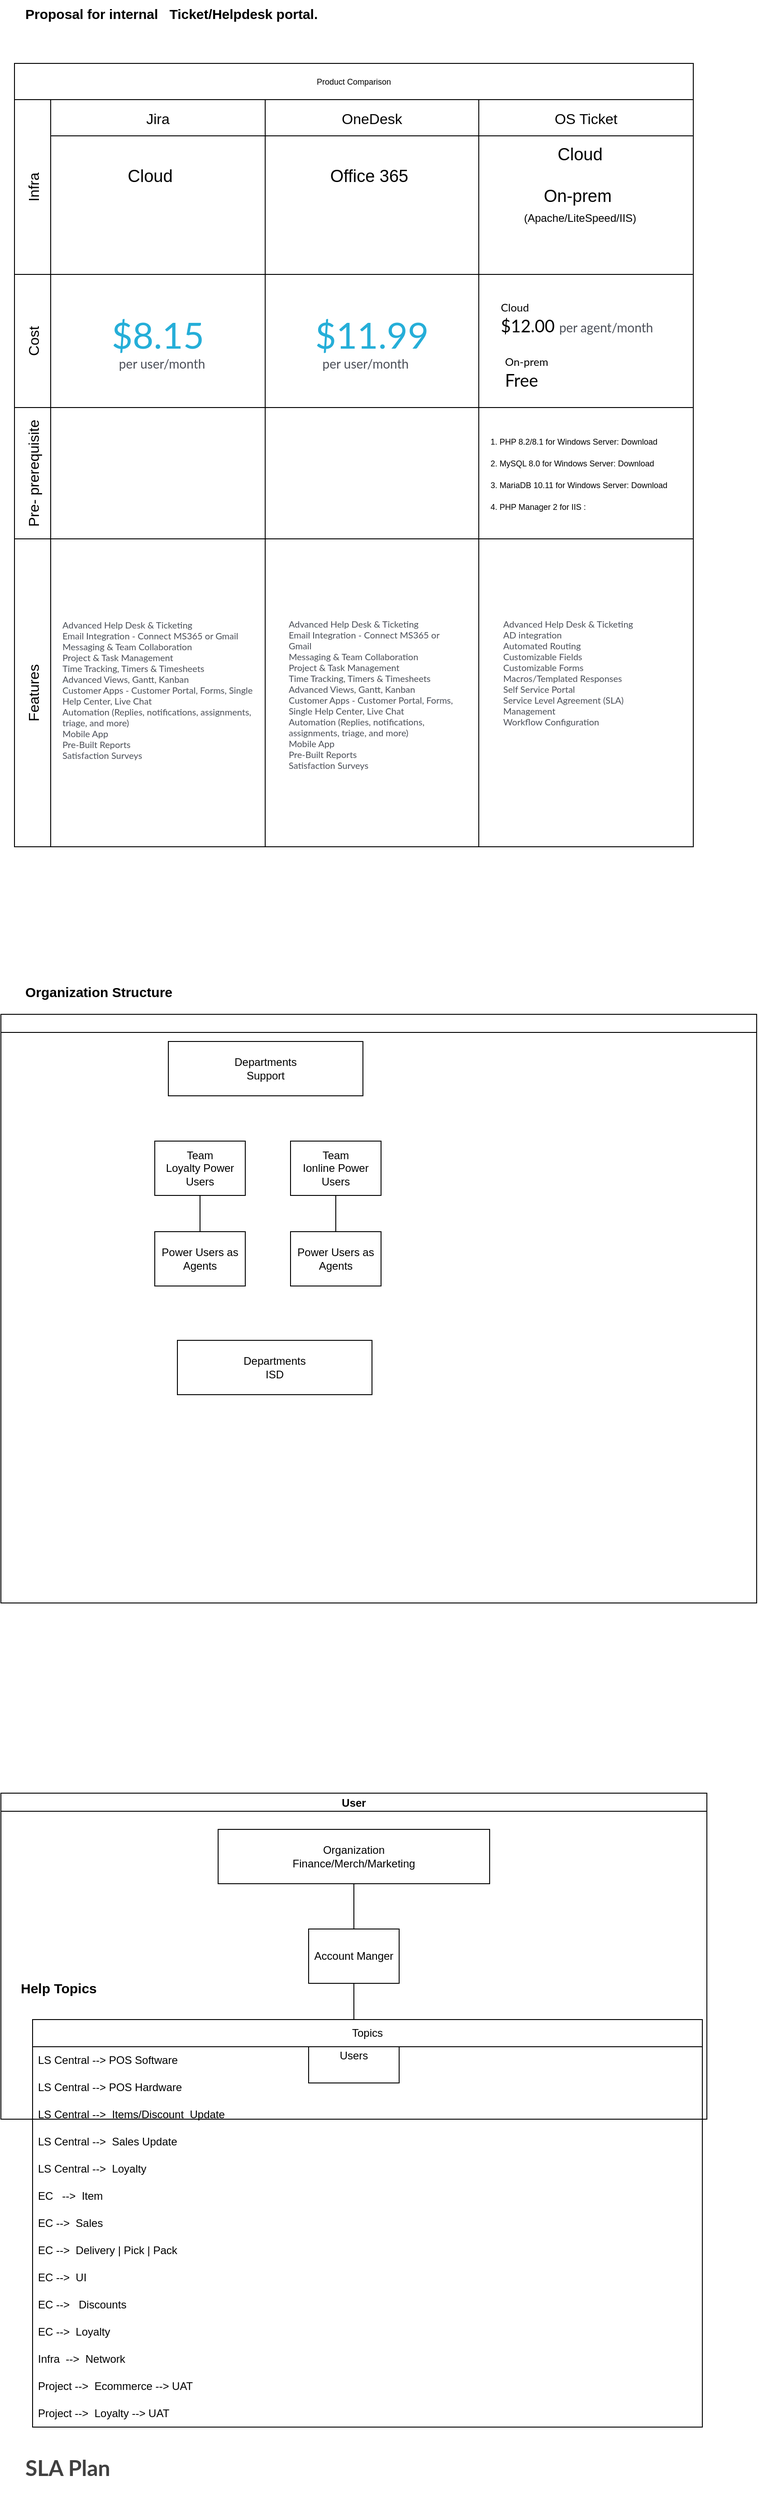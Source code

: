 <mxfile version="24.6.4" type="github">
  <diagram name="Page-1" id="pJ8fOiVkHBEaYPMJXqZk">
    <mxGraphModel dx="1434" dy="1872" grid="1" gridSize="10" guides="1" tooltips="1" connect="1" arrows="1" fold="1" page="1" pageScale="1" pageWidth="850" pageHeight="1100" math="0" shadow="0">
      <root>
        <mxCell id="0" />
        <mxCell id="1" parent="0" />
        <mxCell id="9nB0Sxq_VMk9R8gdbDKS-1" value="Proposal for internal&amp;nbsp; &amp;nbsp;Ticket/Helpdesk portal." style="text;strokeColor=none;align=left;fillColor=none;html=1;verticalAlign=middle;whiteSpace=wrap;rounded=0;fontSize=15;fontStyle=1" parent="1" vertex="1">
          <mxGeometry x="40" y="-1050" width="380" height="30" as="geometry" />
        </mxCell>
        <mxCell id="9nB0Sxq_VMk9R8gdbDKS-63" value="Product Comparison" style="shape=table;childLayout=tableLayout;startSize=40;collapsible=0;recursiveResize=0;expand=0;fontSize=9;" parent="1" vertex="1">
          <mxGeometry x="30" y="-980" width="750" height="865" as="geometry" />
        </mxCell>
        <mxCell id="9nB0Sxq_VMk9R8gdbDKS-64" value="Infra" style="shape=tableRow;horizontal=0;swimlaneHead=0;swimlaneBody=0;top=0;left=0;strokeColor=inherit;bottom=0;right=0;dropTarget=0;fontStyle=0;fillColor=none;points=[[0,0.5],[1,0.5]];portConstraint=eastwest;startSize=40;collapsible=0;recursiveResize=0;expand=0;fontSize=16;" parent="9nB0Sxq_VMk9R8gdbDKS-63" vertex="1">
          <mxGeometry y="40" width="750" height="193" as="geometry" />
        </mxCell>
        <mxCell id="9nB0Sxq_VMk9R8gdbDKS-65" value="Jira" style="swimlane;swimlaneHead=0;swimlaneBody=0;fontStyle=0;strokeColor=inherit;connectable=0;fillColor=none;startSize=40;collapsible=0;recursiveResize=0;expand=0;fontSize=16;" parent="9nB0Sxq_VMk9R8gdbDKS-64" vertex="1">
          <mxGeometry x="40" width="237" height="193" as="geometry">
            <mxRectangle width="237" height="193" as="alternateBounds" />
          </mxGeometry>
        </mxCell>
        <mxCell id="9nB0Sxq_VMk9R8gdbDKS-76" value="Cloud" style="text;strokeColor=none;align=center;fillColor=none;html=1;verticalAlign=middle;whiteSpace=wrap;rounded=0;fontSize=19;" parent="9nB0Sxq_VMk9R8gdbDKS-65" vertex="1">
          <mxGeometry x="80" y="70" width="60" height="30" as="geometry" />
        </mxCell>
        <mxCell id="9nB0Sxq_VMk9R8gdbDKS-66" value="OneDesk" style="swimlane;swimlaneHead=0;swimlaneBody=0;fontStyle=0;strokeColor=inherit;connectable=0;fillColor=none;startSize=40;collapsible=0;recursiveResize=0;expand=0;fontSize=16;" parent="9nB0Sxq_VMk9R8gdbDKS-64" vertex="1">
          <mxGeometry x="277" width="236" height="193" as="geometry">
            <mxRectangle width="236" height="193" as="alternateBounds" />
          </mxGeometry>
        </mxCell>
        <mxCell id="9nB0Sxq_VMk9R8gdbDKS-78" value="Office 365" style="text;strokeColor=none;align=center;fillColor=none;html=1;verticalAlign=middle;whiteSpace=wrap;rounded=0;fontSize=19;" parent="9nB0Sxq_VMk9R8gdbDKS-66" vertex="1">
          <mxGeometry x="60" y="70" width="110" height="30" as="geometry" />
        </mxCell>
        <mxCell id="9nB0Sxq_VMk9R8gdbDKS-67" value="OS Ticket" style="swimlane;swimlaneHead=0;swimlaneBody=0;fontStyle=0;strokeColor=inherit;connectable=0;fillColor=none;startSize=40;collapsible=0;recursiveResize=0;expand=0;fontSize=16;" parent="9nB0Sxq_VMk9R8gdbDKS-64" vertex="1">
          <mxGeometry x="513" width="237" height="193" as="geometry">
            <mxRectangle width="237" height="193" as="alternateBounds" />
          </mxGeometry>
        </mxCell>
        <mxCell id="9nB0Sxq_VMk9R8gdbDKS-85" value="Cloud&lt;br&gt;&lt;br&gt;On-prem&amp;nbsp;&lt;br&gt;&lt;font style=&quot;font-size: 12px;&quot;&gt;(Apache/LiteSpeed/IIS)&lt;/font&gt;" style="text;strokeColor=none;align=center;fillColor=none;html=1;verticalAlign=middle;whiteSpace=wrap;rounded=0;fontSize=19;" parent="9nB0Sxq_VMk9R8gdbDKS-67" vertex="1">
          <mxGeometry x="27" y="80" width="170" height="30" as="geometry" />
        </mxCell>
        <mxCell id="9nB0Sxq_VMk9R8gdbDKS-68" value="Cost" style="shape=tableRow;horizontal=0;swimlaneHead=0;swimlaneBody=0;top=0;left=0;strokeColor=inherit;bottom=0;right=0;dropTarget=0;fontStyle=0;fillColor=none;points=[[0,0.5],[1,0.5]];portConstraint=eastwest;startSize=40;collapsible=0;recursiveResize=0;expand=0;fontSize=16;" parent="9nB0Sxq_VMk9R8gdbDKS-63" vertex="1">
          <mxGeometry y="233" width="750" height="147" as="geometry" />
        </mxCell>
        <mxCell id="9nB0Sxq_VMk9R8gdbDKS-69" value="" style="swimlane;swimlaneHead=0;swimlaneBody=0;fontStyle=0;connectable=0;strokeColor=inherit;fillColor=none;startSize=0;collapsible=0;recursiveResize=0;expand=0;fontSize=16;" parent="9nB0Sxq_VMk9R8gdbDKS-68" vertex="1">
          <mxGeometry x="40" width="237" height="147" as="geometry">
            <mxRectangle width="237" height="147" as="alternateBounds" />
          </mxGeometry>
        </mxCell>
        <mxCell id="9nB0Sxq_VMk9R8gdbDKS-88" value="&lt;div style=&quot;box-sizing: border-box; font-family: Lato, sans-serif; transition: all 1s ease 0s; color: rgb(37, 174, 216); font-size: 40px; text-align: start; background-color: rgb(255, 255, 255);&quot; class=&quot;od-pricing-plan-per-user-price&quot; id=&quot;od-pricing-plan-standard-per-user-price&quot;&gt;$8.15&lt;/div&gt;&lt;div style=&quot;box-sizing: border-box; font-family: Lato, sans-serif; transition: all 1s ease 0s; font-size: 14px; padding-left: 8px; color: rgb(75, 79, 88); text-align: start; background-color: rgb(255, 255, 255);&quot; class=&quot;od-pricing-plan-per-user-month&quot;&gt;per user/month&lt;/div&gt;" style="text;strokeColor=none;align=center;fillColor=none;html=1;verticalAlign=middle;whiteSpace=wrap;rounded=0;fontSize=19;" parent="9nB0Sxq_VMk9R8gdbDKS-69" vertex="1">
          <mxGeometry x="48.5" y="60" width="140" height="30" as="geometry" />
        </mxCell>
        <mxCell id="9nB0Sxq_VMk9R8gdbDKS-70" value="" style="swimlane;swimlaneHead=0;swimlaneBody=0;fontStyle=0;connectable=0;strokeColor=inherit;fillColor=none;startSize=0;collapsible=0;recursiveResize=0;expand=0;fontSize=16;" parent="9nB0Sxq_VMk9R8gdbDKS-68" vertex="1">
          <mxGeometry x="277" width="236" height="147" as="geometry">
            <mxRectangle width="236" height="147" as="alternateBounds" />
          </mxGeometry>
        </mxCell>
        <mxCell id="9nB0Sxq_VMk9R8gdbDKS-87" value="&lt;div style=&quot;box-sizing: border-box; font-family: Lato, sans-serif; transition: all 1s ease 0s; color: rgb(37, 174, 216); font-size: 40px; text-align: start; background-color: rgb(255, 255, 255);&quot; class=&quot;od-pricing-plan-per-user-price&quot; id=&quot;od-pricing-plan-standard-per-user-price&quot;&gt;$11.99&lt;/div&gt;&lt;div style=&quot;box-sizing: border-box; font-family: Lato, sans-serif; transition: all 1s ease 0s; font-size: 14px; padding-left: 8px; color: rgb(75, 79, 88); text-align: start; background-color: rgb(255, 255, 255);&quot; class=&quot;od-pricing-plan-per-user-month&quot;&gt;per user/month&lt;/div&gt;" style="text;strokeColor=none;align=center;fillColor=none;html=1;verticalAlign=middle;whiteSpace=wrap;rounded=0;fontSize=19;" parent="9nB0Sxq_VMk9R8gdbDKS-70" vertex="1">
          <mxGeometry x="48" y="60" width="140" height="30" as="geometry" />
        </mxCell>
        <mxCell id="9nB0Sxq_VMk9R8gdbDKS-71" value="" style="swimlane;swimlaneHead=0;swimlaneBody=0;fontStyle=0;connectable=0;strokeColor=inherit;fillColor=none;startSize=0;collapsible=0;recursiveResize=0;expand=0;fontSize=16;align=left;" parent="9nB0Sxq_VMk9R8gdbDKS-68" vertex="1">
          <mxGeometry x="513" width="237" height="147" as="geometry">
            <mxRectangle width="237" height="147" as="alternateBounds" />
          </mxGeometry>
        </mxCell>
        <mxCell id="9nB0Sxq_VMk9R8gdbDKS-89" value="&lt;div style=&quot;box-sizing: border-box; font-family: Lato, sans-serif; transition: all 1s ease 0s; text-align: start; background-color: rgb(255, 255, 255);&quot; class=&quot;od-pricing-plan-per-user-price&quot; id=&quot;od-pricing-plan-standard-per-user-price&quot;&gt;&lt;span style=&quot;font-size: 12px;&quot;&gt;Cloud&lt;/span&gt;&lt;br&gt;$12.00&amp;nbsp;&lt;span style=&quot;color: rgb(75, 79, 88); font-size: 14px;&quot;&gt;per agent/month&lt;/span&gt;&lt;/div&gt;" style="text;strokeColor=none;align=center;fillColor=none;html=1;verticalAlign=middle;whiteSpace=wrap;rounded=0;fontSize=19;" parent="9nB0Sxq_VMk9R8gdbDKS-71" vertex="1">
          <mxGeometry x="7" y="30" width="203" height="30" as="geometry" />
        </mxCell>
        <mxCell id="9nB0Sxq_VMk9R8gdbDKS-90" value="&lt;div style=&quot;box-sizing: border-box; font-family: Lato, sans-serif; transition: all 1s ease 0s; background-color: rgb(255, 255, 255);&quot; class=&quot;od-pricing-plan-per-user-price&quot; id=&quot;od-pricing-plan-standard-per-user-price&quot;&gt;&lt;span style=&quot;font-size: 12px;&quot;&gt;On-prem&amp;nbsp;&lt;/span&gt;&lt;br&gt;Free&lt;/div&gt;" style="text;strokeColor=none;align=left;fillColor=none;html=1;verticalAlign=middle;whiteSpace=wrap;rounded=0;fontSize=19;" parent="9nB0Sxq_VMk9R8gdbDKS-71" vertex="1">
          <mxGeometry x="27" y="90" width="143" height="30" as="geometry" />
        </mxCell>
        <mxCell id="9nB0Sxq_VMk9R8gdbDKS-72" value="Pre- prerequisite" style="shape=tableRow;horizontal=0;swimlaneHead=0;swimlaneBody=0;top=0;left=0;strokeColor=inherit;bottom=0;right=0;dropTarget=0;fontStyle=0;fillColor=none;points=[[0,0.5],[1,0.5]];portConstraint=eastwest;startSize=40;collapsible=0;recursiveResize=0;expand=0;fontSize=16;" parent="9nB0Sxq_VMk9R8gdbDKS-63" vertex="1">
          <mxGeometry y="380" width="750" height="145" as="geometry" />
        </mxCell>
        <mxCell id="9nB0Sxq_VMk9R8gdbDKS-73" value="" style="swimlane;swimlaneHead=0;swimlaneBody=0;fontStyle=0;connectable=0;strokeColor=inherit;fillColor=none;startSize=0;collapsible=0;recursiveResize=0;expand=0;fontSize=16;" parent="9nB0Sxq_VMk9R8gdbDKS-72" vertex="1">
          <mxGeometry x="40" width="237" height="145" as="geometry">
            <mxRectangle width="237" height="145" as="alternateBounds" />
          </mxGeometry>
        </mxCell>
        <mxCell id="9nB0Sxq_VMk9R8gdbDKS-74" value="" style="swimlane;swimlaneHead=0;swimlaneBody=0;fontStyle=0;connectable=0;strokeColor=inherit;fillColor=none;startSize=0;collapsible=0;recursiveResize=0;expand=0;fontSize=16;" parent="9nB0Sxq_VMk9R8gdbDKS-72" vertex="1">
          <mxGeometry x="277" width="236" height="145" as="geometry">
            <mxRectangle width="236" height="145" as="alternateBounds" />
          </mxGeometry>
        </mxCell>
        <mxCell id="9nB0Sxq_VMk9R8gdbDKS-75" value="" style="swimlane;swimlaneHead=0;swimlaneBody=0;fontStyle=0;connectable=0;strokeColor=inherit;fillColor=none;startSize=0;collapsible=0;recursiveResize=0;expand=0;fontSize=7;align=left;" parent="9nB0Sxq_VMk9R8gdbDKS-72" vertex="1">
          <mxGeometry x="513" width="237" height="145" as="geometry">
            <mxRectangle width="237" height="145" as="alternateBounds" />
          </mxGeometry>
        </mxCell>
        <mxCell id="9nB0Sxq_VMk9R8gdbDKS-95" value="&lt;ol style=&quot;box-sizing: border-box; font-family: Helvetica, Calibri, Arial; margin: 0px 0px 24px; padding: 0px; list-style-position: initial; list-style-image: initial; line-height: 24px; font-size: 9px;&quot; class=&quot;arabic simple&quot;&gt;&lt;li style=&quot;box-sizing: border-box; list-style: decimal; margin-left: 24px; font-size: 9px;&quot;&gt;PHP 8.2/8.1 for Windows Server:&amp;nbsp;Download&lt;/li&gt;&lt;li style=&quot;box-sizing: border-box; list-style: decimal; margin-left: 24px; font-size: 9px;&quot;&gt;MySQL 8.0 for Windows Server:&amp;nbsp;Download&lt;/li&gt;&lt;li style=&quot;box-sizing: border-box; list-style: decimal; margin-left: 24px; font-size: 9px;&quot;&gt;MariaDB 10.11 for Windows Server:&amp;nbsp;Download&lt;/li&gt;&lt;li style=&quot;box-sizing: border-box; list-style: decimal; margin-left: 24px; font-size: 9px;&quot;&gt;PHP Manager 2 for IIS :&amp;nbsp;&lt;/li&gt;&lt;/ol&gt;" style="text;strokeColor=none;align=left;fillColor=none;html=1;verticalAlign=middle;rounded=0;fontSize=9;labelBackgroundColor=none;fontColor=default;" parent="9nB0Sxq_VMk9R8gdbDKS-75" vertex="1">
          <mxGeometry x="-3" y="20" width="280" height="130" as="geometry" />
        </mxCell>
        <mxCell id="9nB0Sxq_VMk9R8gdbDKS-91" value="Features" style="shape=tableRow;horizontal=0;swimlaneHead=0;swimlaneBody=0;top=0;left=0;strokeColor=inherit;bottom=0;right=0;dropTarget=0;fontStyle=0;fillColor=none;points=[[0,0.5],[1,0.5]];portConstraint=eastwest;startSize=40;collapsible=0;recursiveResize=0;expand=0;fontSize=16;" parent="9nB0Sxq_VMk9R8gdbDKS-63" vertex="1">
          <mxGeometry y="525" width="750" height="340" as="geometry" />
        </mxCell>
        <mxCell id="9nB0Sxq_VMk9R8gdbDKS-92" value="" style="swimlane;swimlaneHead=0;swimlaneBody=0;fontStyle=0;connectable=0;strokeColor=inherit;fillColor=none;startSize=0;collapsible=0;recursiveResize=0;expand=0;fontSize=16;" parent="9nB0Sxq_VMk9R8gdbDKS-91" vertex="1">
          <mxGeometry x="40" width="237" height="340" as="geometry">
            <mxRectangle width="237" height="340" as="alternateBounds" />
          </mxGeometry>
        </mxCell>
        <mxCell id="9nB0Sxq_VMk9R8gdbDKS-97" value="&lt;div style=&quot;box-sizing: border-box; font-family: Lato, sans-serif; transition: all 1s ease 0s; margin-bottom: 18px; margin-left: 15px; font-size: 10px; color: rgb(75, 79, 88); text-align: start; background-color: rgb(255, 255, 255);&quot; class=&quot;od-pricing-plan-plan-feature-row-container&quot;&gt;&lt;div style=&quot;box-sizing: border-box; transition: all 1s ease 0s; padding-right: 5px; text-overflow: ellipsis; overflow: hidden; font-size: 10px;&quot;&gt;Advanced Help Desk &amp;amp; Ticketing &lt;br style=&quot;font-size: 10px;&quot;&gt;Email Integration - Connect MS365 or Gmail &lt;br style=&quot;font-size: 10px;&quot;&gt;Messaging &amp;amp; Team Collaboration &lt;br style=&quot;font-size: 10px;&quot;&gt;Project &amp;amp; Task Management &lt;br style=&quot;font-size: 10px;&quot;&gt;Time Tracking, Timers &amp;amp; Timesheets &lt;br style=&quot;font-size: 10px;&quot;&gt;Advanced Views, Gantt, Kanban &lt;br style=&quot;font-size: 10px;&quot;&gt;Customer Apps - Customer Portal, Forms, Single Help Center, Live Chat &lt;br style=&quot;font-size: 10px;&quot;&gt;Automation (Replies, notifications, assignments, triage, and more) &lt;br style=&quot;font-size: 10px;&quot;&gt;Mobile App &lt;br style=&quot;font-size: 10px;&quot;&gt;Pre-Built Reports &lt;br style=&quot;font-size: 10px;&quot;&gt;Satisfaction Surveys&amp;nbsp;&lt;/div&gt;&lt;/div&gt;" style="text;strokeColor=none;align=center;fillColor=none;html=1;verticalAlign=middle;whiteSpace=wrap;rounded=0;fontSize=10;" parent="9nB0Sxq_VMk9R8gdbDKS-92" vertex="1">
          <mxGeometry x="-3" y="60" width="240" height="230" as="geometry" />
        </mxCell>
        <mxCell id="9nB0Sxq_VMk9R8gdbDKS-93" value="" style="swimlane;swimlaneHead=0;swimlaneBody=0;fontStyle=0;connectable=0;strokeColor=inherit;fillColor=none;startSize=0;collapsible=0;recursiveResize=0;expand=0;fontSize=16;" parent="9nB0Sxq_VMk9R8gdbDKS-91" vertex="1">
          <mxGeometry x="277" width="236" height="340" as="geometry">
            <mxRectangle width="236" height="340" as="alternateBounds" />
          </mxGeometry>
        </mxCell>
        <mxCell id="9nB0Sxq_VMk9R8gdbDKS-105" value="&lt;div style=&quot;box-sizing: border-box; font-family: Lato, sans-serif; transition: all 1s ease 0s; margin-bottom: 18px; margin-left: 15px; font-size: 10px; color: rgb(75, 79, 88); text-align: start; background-color: rgb(255, 255, 255);&quot; class=&quot;od-pricing-plan-plan-feature-row-container&quot;&gt;&lt;div style=&quot;box-sizing: border-box; transition: all 1s ease 0s; padding-right: 5px; text-overflow: ellipsis; overflow: hidden; font-size: 10px;&quot;&gt;Advanced Help Desk &amp;amp; Ticketing &lt;br style=&quot;font-size: 10px;&quot;&gt;Email Integration - Connect MS365 or Gmail &lt;br style=&quot;font-size: 10px;&quot;&gt;Messaging &amp;amp; Team Collaboration &lt;br style=&quot;font-size: 10px;&quot;&gt;Project &amp;amp; Task Management &lt;br style=&quot;font-size: 10px;&quot;&gt;Time Tracking, Timers &amp;amp; Timesheets &lt;br style=&quot;font-size: 10px;&quot;&gt;Advanced Views, Gantt, Kanban &lt;br style=&quot;font-size: 10px;&quot;&gt;Customer Apps - Customer Portal, Forms, Single Help Center, Live Chat &lt;br style=&quot;font-size: 10px;&quot;&gt;Automation (Replies, notifications, assignments, triage, and more) &lt;br style=&quot;font-size: 10px;&quot;&gt;Mobile App &lt;br style=&quot;font-size: 10px;&quot;&gt;Pre-Built Reports &lt;br style=&quot;font-size: 10px;&quot;&gt;Satisfaction Surveys&amp;nbsp;&lt;/div&gt;&lt;/div&gt;" style="text;strokeColor=none;align=center;fillColor=none;html=1;verticalAlign=middle;whiteSpace=wrap;rounded=0;fontSize=10;" parent="9nB0Sxq_VMk9R8gdbDKS-93" vertex="1">
          <mxGeometry x="10" y="70" width="208" height="220" as="geometry" />
        </mxCell>
        <mxCell id="9nB0Sxq_VMk9R8gdbDKS-94" value="" style="swimlane;swimlaneHead=0;swimlaneBody=0;fontStyle=0;connectable=0;strokeColor=inherit;fillColor=none;startSize=0;collapsible=0;recursiveResize=0;expand=0;fontSize=16;" parent="9nB0Sxq_VMk9R8gdbDKS-91" vertex="1">
          <mxGeometry x="513" width="237" height="340" as="geometry">
            <mxRectangle width="237" height="340" as="alternateBounds" />
          </mxGeometry>
        </mxCell>
        <mxCell id="9nB0Sxq_VMk9R8gdbDKS-98" value="&lt;div style=&quot;box-sizing: border-box; font-family: Lato, sans-serif; transition: all 1s ease 0s; margin-bottom: 18px; margin-left: 15px; font-size: 10px; color: rgb(75, 79, 88); text-align: start; background-color: rgb(255, 255, 255);&quot; class=&quot;od-pricing-plan-plan-feature-row-container&quot;&gt;&lt;div style=&quot;box-sizing: border-box; transition: all 1s ease 0s; padding-right: 5px; text-overflow: ellipsis; overflow: hidden; font-size: 10px;&quot;&gt;&lt;div style=&quot;box-sizing: border-box; transition: all 1s ease 0s; padding-right: 5px; text-overflow: ellipsis; overflow: hidden;&quot;&gt;&lt;br&gt;Advanced Help Desk &amp;amp; Ticketing&lt;br&gt;AD integration&lt;/div&gt;&lt;div style=&quot;box-sizing: border-box; transition: all 1s ease 0s; padding-right: 5px; text-overflow: ellipsis; overflow: hidden;&quot;&gt;Automated Routing&lt;/div&gt;&lt;div style=&quot;box-sizing: border-box; transition: all 1s ease 0s; padding-right: 5px; text-overflow: ellipsis; overflow: hidden;&quot;&gt;Customizable Fields&lt;/div&gt;&lt;div style=&quot;box-sizing: border-box; transition: all 1s ease 0s; padding-right: 5px; text-overflow: ellipsis; overflow: hidden;&quot;&gt;Customizable Forms&lt;/div&gt;&lt;div style=&quot;box-sizing: border-box; transition: all 1s ease 0s; padding-right: 5px; text-overflow: ellipsis; overflow: hidden;&quot;&gt;Macros/Templated Responses&lt;/div&gt;&lt;div style=&quot;box-sizing: border-box; transition: all 1s ease 0s; padding-right: 5px; text-overflow: ellipsis; overflow: hidden;&quot;&gt;Self Service Portal&lt;/div&gt;&lt;div style=&quot;box-sizing: border-box; transition: all 1s ease 0s; padding-right: 5px; text-overflow: ellipsis; overflow: hidden;&quot;&gt;Service Level Agreement (SLA) Management&lt;/div&gt;&lt;div style=&quot;box-sizing: border-box; transition: all 1s ease 0s; padding-right: 5px; text-overflow: ellipsis; overflow: hidden;&quot;&gt;Workflow Configuration&lt;/div&gt;&lt;/div&gt;&lt;/div&gt;" style="text;strokeColor=none;align=center;fillColor=none;html=1;verticalAlign=middle;whiteSpace=wrap;rounded=0;fontSize=10;" parent="9nB0Sxq_VMk9R8gdbDKS-94" vertex="1">
          <mxGeometry x="10.5" y="50" width="186.5" height="200" as="geometry" />
        </mxCell>
        <mxCell id="9nB0Sxq_VMk9R8gdbDKS-106" value="Organization Structure" style="text;strokeColor=none;align=left;fillColor=none;html=1;verticalAlign=middle;whiteSpace=wrap;rounded=0;fontSize=15;fontStyle=1" parent="1" vertex="1">
          <mxGeometry x="40" y="30" width="380" height="30" as="geometry" />
        </mxCell>
        <mxCell id="9nB0Sxq_VMk9R8gdbDKS-107" value="" style="swimlane;startSize=20;horizontal=1;containerType=tree;newEdgeStyle={&quot;edgeStyle&quot;:&quot;elbowEdgeStyle&quot;,&quot;startArrow&quot;:&quot;none&quot;,&quot;endArrow&quot;:&quot;none&quot;};" parent="1" vertex="1">
          <mxGeometry x="15" y="70" width="835" height="650" as="geometry" />
        </mxCell>
        <UserObject label="Departments&lt;br&gt;ISD" treeRoot="1" id="9nB0Sxq_VMk9R8gdbDKS-110">
          <mxCell style="whiteSpace=wrap;html=1;align=center;treeFolding=1;treeMoving=1;newEdgeStyle={&quot;edgeStyle&quot;:&quot;elbowEdgeStyle&quot;,&quot;startArrow&quot;:&quot;none&quot;,&quot;endArrow&quot;:&quot;none&quot;};" parent="9nB0Sxq_VMk9R8gdbDKS-107" vertex="1">
            <mxGeometry x="195" y="360" width="215" height="60" as="geometry" />
          </mxCell>
        </UserObject>
        <mxCell id="9nB0Sxq_VMk9R8gdbDKS-112" value="Team&lt;br&gt;Loyalty Power Users" style="whiteSpace=wrap;html=1;align=center;verticalAlign=middle;treeFolding=1;treeMoving=1;newEdgeStyle={&quot;edgeStyle&quot;:&quot;elbowEdgeStyle&quot;,&quot;startArrow&quot;:&quot;none&quot;,&quot;endArrow&quot;:&quot;none&quot;};" parent="9nB0Sxq_VMk9R8gdbDKS-107" vertex="1">
          <mxGeometry x="170" y="140" width="100" height="60" as="geometry" />
        </mxCell>
        <mxCell id="9nB0Sxq_VMk9R8gdbDKS-123" value="Power Users as Agents" style="whiteSpace=wrap;html=1;align=center;verticalAlign=middle;treeFolding=1;treeMoving=1;newEdgeStyle={&quot;edgeStyle&quot;:&quot;elbowEdgeStyle&quot;,&quot;startArrow&quot;:&quot;none&quot;,&quot;endArrow&quot;:&quot;none&quot;};" parent="9nB0Sxq_VMk9R8gdbDKS-107" vertex="1">
          <mxGeometry x="170" y="240" width="100" height="60" as="geometry" />
        </mxCell>
        <mxCell id="9nB0Sxq_VMk9R8gdbDKS-124" value="" style="edgeStyle=elbowEdgeStyle;elbow=vertical;sourcePerimeterSpacing=0;targetPerimeterSpacing=0;startArrow=none;endArrow=none;rounded=0;curved=0;exitX=0.5;exitY=1;exitDx=0;exitDy=0;" parent="9nB0Sxq_VMk9R8gdbDKS-107" source="9nB0Sxq_VMk9R8gdbDKS-112" target="9nB0Sxq_VMk9R8gdbDKS-123" edge="1">
          <mxGeometry relative="1" as="geometry">
            <mxPoint x="95" y="200" as="sourcePoint" />
            <mxPoint x="95" y="240" as="targetPoint" />
          </mxGeometry>
        </mxCell>
        <UserObject label="Departments&lt;br&gt;Support" treeRoot="1" id="eZiIJI17szOGa3ywbsua-3">
          <mxCell style="whiteSpace=wrap;html=1;align=center;treeFolding=1;treeMoving=1;newEdgeStyle={&quot;edgeStyle&quot;:&quot;elbowEdgeStyle&quot;,&quot;startArrow&quot;:&quot;none&quot;,&quot;endArrow&quot;:&quot;none&quot;};" vertex="1" parent="9nB0Sxq_VMk9R8gdbDKS-107">
            <mxGeometry x="185" y="30" width="215" height="60" as="geometry" />
          </mxCell>
        </UserObject>
        <mxCell id="eZiIJI17szOGa3ywbsua-10" value="Team&lt;br&gt;Ionline Power Users" style="whiteSpace=wrap;html=1;align=center;verticalAlign=middle;treeFolding=1;treeMoving=1;newEdgeStyle={&quot;edgeStyle&quot;:&quot;elbowEdgeStyle&quot;,&quot;startArrow&quot;:&quot;none&quot;,&quot;endArrow&quot;:&quot;none&quot;};" vertex="1" parent="9nB0Sxq_VMk9R8gdbDKS-107">
          <mxGeometry x="320" y="140" width="100" height="60" as="geometry" />
        </mxCell>
        <mxCell id="eZiIJI17szOGa3ywbsua-11" value="Agents" style="whiteSpace=wrap;html=1;align=center;verticalAlign=middle;treeFolding=1;treeMoving=1;newEdgeStyle={&quot;edgeStyle&quot;:&quot;elbowEdgeStyle&quot;,&quot;startArrow&quot;:&quot;none&quot;,&quot;endArrow&quot;:&quot;none&quot;};" vertex="1" parent="9nB0Sxq_VMk9R8gdbDKS-107">
          <mxGeometry x="320" y="240" width="100" height="60" as="geometry" />
        </mxCell>
        <mxCell id="eZiIJI17szOGa3ywbsua-13" value="" style="edgeStyle=elbowEdgeStyle;rounded=0;orthogonalLoop=1;jettySize=auto;html=1;elbow=vertical;startArrow=none;endArrow=none;" edge="1" source="eZiIJI17szOGa3ywbsua-10" target="eZiIJI17szOGa3ywbsua-14" parent="9nB0Sxq_VMk9R8gdbDKS-107">
          <mxGeometry relative="1" as="geometry" />
        </mxCell>
        <mxCell id="eZiIJI17szOGa3ywbsua-14" value="Power Users as Agents" style="whiteSpace=wrap;html=1;align=center;verticalAlign=middle;treeFolding=1;treeMoving=1;newEdgeStyle={&quot;edgeStyle&quot;:&quot;elbowEdgeStyle&quot;,&quot;startArrow&quot;:&quot;none&quot;,&quot;endArrow&quot;:&quot;none&quot;};" vertex="1" parent="9nB0Sxq_VMk9R8gdbDKS-107">
          <mxGeometry x="320" y="240" width="100" height="60" as="geometry" />
        </mxCell>
        <mxCell id="9nB0Sxq_VMk9R8gdbDKS-127" value="User" style="swimlane;startSize=20;horizontal=1;containerType=tree;newEdgeStyle={&quot;edgeStyle&quot;:&quot;elbowEdgeStyle&quot;,&quot;startArrow&quot;:&quot;none&quot;,&quot;endArrow&quot;:&quot;none&quot;};" parent="1" vertex="1">
          <mxGeometry x="15" y="930" width="780" height="360" as="geometry" />
        </mxCell>
        <mxCell id="9nB0Sxq_VMk9R8gdbDKS-129" value="" style="edgeStyle=elbowEdgeStyle;elbow=vertical;sourcePerimeterSpacing=0;targetPerimeterSpacing=0;startArrow=none;endArrow=none;rounded=0;curved=0;" parent="9nB0Sxq_VMk9R8gdbDKS-127" source="9nB0Sxq_VMk9R8gdbDKS-130" target="9nB0Sxq_VMk9R8gdbDKS-132" edge="1">
          <mxGeometry relative="1" as="geometry" />
        </mxCell>
        <UserObject label="Organization&lt;br&gt;Finance/Merch/Marketing" treeRoot="1" id="9nB0Sxq_VMk9R8gdbDKS-130">
          <mxCell style="whiteSpace=wrap;html=1;align=center;treeFolding=1;treeMoving=1;newEdgeStyle={&quot;edgeStyle&quot;:&quot;elbowEdgeStyle&quot;,&quot;startArrow&quot;:&quot;none&quot;,&quot;endArrow&quot;:&quot;none&quot;};" parent="9nB0Sxq_VMk9R8gdbDKS-127" vertex="1">
            <mxGeometry x="240" y="40" width="300" height="60" as="geometry" />
          </mxCell>
        </UserObject>
        <mxCell id="9nB0Sxq_VMk9R8gdbDKS-132" value="Account Manger" style="whiteSpace=wrap;html=1;align=center;verticalAlign=middle;treeFolding=1;treeMoving=1;newEdgeStyle={&quot;edgeStyle&quot;:&quot;elbowEdgeStyle&quot;,&quot;startArrow&quot;:&quot;none&quot;,&quot;endArrow&quot;:&quot;none&quot;};" parent="9nB0Sxq_VMk9R8gdbDKS-127" vertex="1">
          <mxGeometry x="340" y="150" width="100" height="60" as="geometry" />
        </mxCell>
        <mxCell id="9nB0Sxq_VMk9R8gdbDKS-143" value="Users" style="whiteSpace=wrap;html=1;align=center;verticalAlign=middle;treeFolding=1;treeMoving=1;newEdgeStyle={&quot;edgeStyle&quot;:&quot;elbowEdgeStyle&quot;,&quot;startArrow&quot;:&quot;none&quot;,&quot;endArrow&quot;:&quot;none&quot;};" parent="9nB0Sxq_VMk9R8gdbDKS-127" vertex="1">
          <mxGeometry x="340" y="260" width="100" height="60" as="geometry" />
        </mxCell>
        <mxCell id="9nB0Sxq_VMk9R8gdbDKS-144" value="" style="edgeStyle=elbowEdgeStyle;elbow=vertical;sourcePerimeterSpacing=0;targetPerimeterSpacing=0;startArrow=none;endArrow=none;rounded=0;curved=0;exitX=0.5;exitY=1;exitDx=0;exitDy=0;" parent="9nB0Sxq_VMk9R8gdbDKS-127" source="9nB0Sxq_VMk9R8gdbDKS-132" target="9nB0Sxq_VMk9R8gdbDKS-143" edge="1">
          <mxGeometry relative="1" as="geometry">
            <mxPoint x="325" y="200" as="sourcePoint" />
            <mxPoint x="325" y="240" as="targetPoint" />
          </mxGeometry>
        </mxCell>
        <mxCell id="9nB0Sxq_VMk9R8gdbDKS-147" value="Help Topics" style="text;strokeColor=none;align=left;fillColor=none;html=1;verticalAlign=middle;whiteSpace=wrap;rounded=0;fontSize=15;fontStyle=1" parent="1" vertex="1">
          <mxGeometry x="35" y="1130" width="380" height="30" as="geometry" />
        </mxCell>
        <mxCell id="9nB0Sxq_VMk9R8gdbDKS-148" value="Topics" style="swimlane;fontStyle=0;childLayout=stackLayout;horizontal=1;startSize=30;horizontalStack=0;resizeParent=1;resizeParentMax=0;resizeLast=0;collapsible=1;marginBottom=0;whiteSpace=wrap;html=1;" parent="1" vertex="1">
          <mxGeometry x="50" y="1180" width="740" height="450" as="geometry" />
        </mxCell>
        <mxCell id="9nB0Sxq_VMk9R8gdbDKS-149" value="LS Central --&amp;gt; POS Software&amp;nbsp;" style="text;strokeColor=none;fillColor=none;align=left;verticalAlign=middle;spacingLeft=4;spacingRight=4;overflow=hidden;points=[[0,0.5],[1,0.5]];portConstraint=eastwest;rotatable=0;whiteSpace=wrap;html=1;" parent="9nB0Sxq_VMk9R8gdbDKS-148" vertex="1">
          <mxGeometry y="30" width="740" height="30" as="geometry" />
        </mxCell>
        <mxCell id="9nB0Sxq_VMk9R8gdbDKS-150" value="LS Central --&amp;gt; POS Hardware" style="text;strokeColor=none;fillColor=none;align=left;verticalAlign=middle;spacingLeft=4;spacingRight=4;overflow=hidden;points=[[0,0.5],[1,0.5]];portConstraint=eastwest;rotatable=0;whiteSpace=wrap;html=1;" parent="9nB0Sxq_VMk9R8gdbDKS-148" vertex="1">
          <mxGeometry y="60" width="740" height="30" as="geometry" />
        </mxCell>
        <mxCell id="9nB0Sxq_VMk9R8gdbDKS-151" value="LS Central --&amp;gt;&amp;nbsp; Items/Discount&amp;nbsp; Update" style="text;strokeColor=none;fillColor=none;align=left;verticalAlign=middle;spacingLeft=4;spacingRight=4;overflow=hidden;points=[[0,0.5],[1,0.5]];portConstraint=eastwest;rotatable=0;whiteSpace=wrap;html=1;" parent="9nB0Sxq_VMk9R8gdbDKS-148" vertex="1">
          <mxGeometry y="90" width="740" height="30" as="geometry" />
        </mxCell>
        <mxCell id="9nB0Sxq_VMk9R8gdbDKS-152" value="LS Central --&amp;gt;&amp;nbsp; Sales Update" style="text;strokeColor=none;fillColor=none;align=left;verticalAlign=middle;spacingLeft=4;spacingRight=4;overflow=hidden;points=[[0,0.5],[1,0.5]];portConstraint=eastwest;rotatable=0;whiteSpace=wrap;html=1;" parent="9nB0Sxq_VMk9R8gdbDKS-148" vertex="1">
          <mxGeometry y="120" width="740" height="30" as="geometry" />
        </mxCell>
        <mxCell id="9nB0Sxq_VMk9R8gdbDKS-162" value="LS Central --&amp;gt;&amp;nbsp; Loyalty" style="text;strokeColor=none;fillColor=none;align=left;verticalAlign=middle;spacingLeft=4;spacingRight=4;overflow=hidden;points=[[0,0.5],[1,0.5]];portConstraint=eastwest;rotatable=0;whiteSpace=wrap;html=1;" parent="9nB0Sxq_VMk9R8gdbDKS-148" vertex="1">
          <mxGeometry y="150" width="740" height="30" as="geometry" />
        </mxCell>
        <mxCell id="9nB0Sxq_VMk9R8gdbDKS-153" value="EC&amp;nbsp; &amp;nbsp;--&amp;gt;&amp;nbsp; Item" style="text;strokeColor=none;fillColor=none;align=left;verticalAlign=middle;spacingLeft=4;spacingRight=4;overflow=hidden;points=[[0,0.5],[1,0.5]];portConstraint=eastwest;rotatable=0;whiteSpace=wrap;html=1;" parent="9nB0Sxq_VMk9R8gdbDKS-148" vertex="1">
          <mxGeometry y="180" width="740" height="30" as="geometry" />
        </mxCell>
        <mxCell id="9nB0Sxq_VMk9R8gdbDKS-154" value="EC --&amp;gt;&amp;nbsp; Sales&amp;nbsp;" style="text;strokeColor=none;fillColor=none;align=left;verticalAlign=middle;spacingLeft=4;spacingRight=4;overflow=hidden;points=[[0,0.5],[1,0.5]];portConstraint=eastwest;rotatable=0;whiteSpace=wrap;html=1;" parent="9nB0Sxq_VMk9R8gdbDKS-148" vertex="1">
          <mxGeometry y="210" width="740" height="30" as="geometry" />
        </mxCell>
        <mxCell id="9nB0Sxq_VMk9R8gdbDKS-155" value="EC --&amp;gt;&amp;nbsp; Delivery | Pick | Pack" style="text;strokeColor=none;fillColor=none;align=left;verticalAlign=middle;spacingLeft=4;spacingRight=4;overflow=hidden;points=[[0,0.5],[1,0.5]];portConstraint=eastwest;rotatable=0;whiteSpace=wrap;html=1;" parent="9nB0Sxq_VMk9R8gdbDKS-148" vertex="1">
          <mxGeometry y="240" width="740" height="30" as="geometry" />
        </mxCell>
        <mxCell id="9nB0Sxq_VMk9R8gdbDKS-156" value="EC --&amp;gt;&amp;nbsp; UI" style="text;strokeColor=none;fillColor=none;align=left;verticalAlign=middle;spacingLeft=4;spacingRight=4;overflow=hidden;points=[[0,0.5],[1,0.5]];portConstraint=eastwest;rotatable=0;whiteSpace=wrap;html=1;" parent="9nB0Sxq_VMk9R8gdbDKS-148" vertex="1">
          <mxGeometry y="270" width="740" height="30" as="geometry" />
        </mxCell>
        <mxCell id="9nB0Sxq_VMk9R8gdbDKS-157" value="EC --&amp;gt;&amp;nbsp; &amp;nbsp;Discounts" style="text;strokeColor=none;fillColor=none;align=left;verticalAlign=middle;spacingLeft=4;spacingRight=4;overflow=hidden;points=[[0,0.5],[1,0.5]];portConstraint=eastwest;rotatable=0;whiteSpace=wrap;html=1;" parent="9nB0Sxq_VMk9R8gdbDKS-148" vertex="1">
          <mxGeometry y="300" width="740" height="30" as="geometry" />
        </mxCell>
        <mxCell id="9nB0Sxq_VMk9R8gdbDKS-158" value="EC --&amp;gt;&amp;nbsp; Loyalty" style="text;strokeColor=none;fillColor=none;align=left;verticalAlign=middle;spacingLeft=4;spacingRight=4;overflow=hidden;points=[[0,0.5],[1,0.5]];portConstraint=eastwest;rotatable=0;whiteSpace=wrap;html=1;" parent="9nB0Sxq_VMk9R8gdbDKS-148" vertex="1">
          <mxGeometry y="330" width="740" height="30" as="geometry" />
        </mxCell>
        <mxCell id="9nB0Sxq_VMk9R8gdbDKS-159" value="Infra&amp;nbsp; --&amp;gt;&amp;nbsp; Network&amp;nbsp;" style="text;strokeColor=none;fillColor=none;align=left;verticalAlign=middle;spacingLeft=4;spacingRight=4;overflow=hidden;points=[[0,0.5],[1,0.5]];portConstraint=eastwest;rotatable=0;whiteSpace=wrap;html=1;" parent="9nB0Sxq_VMk9R8gdbDKS-148" vertex="1">
          <mxGeometry y="360" width="740" height="30" as="geometry" />
        </mxCell>
        <mxCell id="9nB0Sxq_VMk9R8gdbDKS-160" value="Project --&amp;gt;&amp;nbsp; Ecommerce --&amp;gt; UAT" style="text;strokeColor=none;fillColor=none;align=left;verticalAlign=middle;spacingLeft=4;spacingRight=4;overflow=hidden;points=[[0,0.5],[1,0.5]];portConstraint=eastwest;rotatable=0;whiteSpace=wrap;html=1;" parent="9nB0Sxq_VMk9R8gdbDKS-148" vertex="1">
          <mxGeometry y="390" width="740" height="30" as="geometry" />
        </mxCell>
        <mxCell id="9nB0Sxq_VMk9R8gdbDKS-161" value="Project --&amp;gt;&amp;nbsp; Loyalty --&amp;gt; UAT" style="text;strokeColor=none;fillColor=none;align=left;verticalAlign=middle;spacingLeft=4;spacingRight=4;overflow=hidden;points=[[0,0.5],[1,0.5]];portConstraint=eastwest;rotatable=0;whiteSpace=wrap;html=1;" parent="9nB0Sxq_VMk9R8gdbDKS-148" vertex="1">
          <mxGeometry y="420" width="740" height="30" as="geometry" />
        </mxCell>
        <mxCell id="9nB0Sxq_VMk9R8gdbDKS-163" value="&lt;h2 style=&quot;box-sizing: border-box; font-family: Lato, proxima-nova, &amp;quot;Helvetica Neue&amp;quot;, Arial, sans-serif; margin-top: 0px; font-size: 24px; color: rgb(64, 64, 64); background-color: rgb(255, 255, 255);&quot;&gt;SLA Plan&lt;/h2&gt;" style="text;strokeColor=none;align=left;fillColor=none;html=1;verticalAlign=middle;whiteSpace=wrap;rounded=0;fontSize=15;fontStyle=1" parent="1" vertex="1">
          <mxGeometry x="40" y="1670" width="380" height="30" as="geometry" />
        </mxCell>
      </root>
    </mxGraphModel>
  </diagram>
</mxfile>
